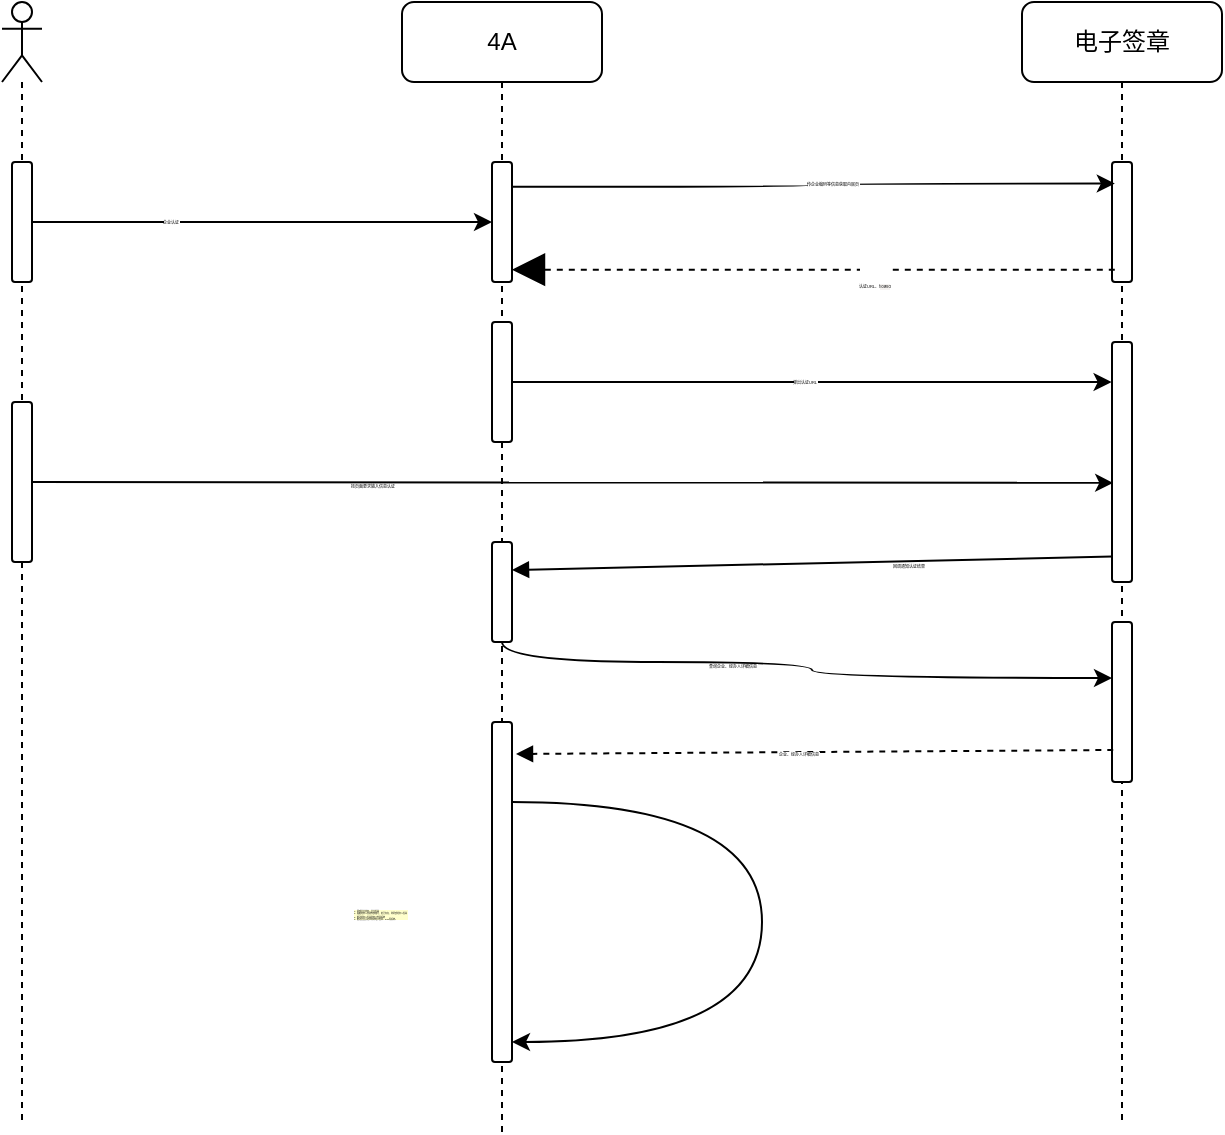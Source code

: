 <mxfile version="20.2.8" type="github" pages="2">
  <diagram id="C5RBs43oDa-KdzZeNtuy" name="企业认证流程">
    <mxGraphModel dx="1038" dy="611" grid="0" gridSize="10" guides="1" tooltips="1" connect="1" arrows="1" fold="1" page="0" pageScale="1" pageWidth="827" pageHeight="1169" math="0" shadow="0">
      <root>
        <mxCell id="WIyWlLk6GJQsqaUBKTNV-0" />
        <mxCell id="WIyWlLk6GJQsqaUBKTNV-1" parent="WIyWlLk6GJQsqaUBKTNV-0" />
        <mxCell id="xceOTYyBqCTmzoK6qaq5-3" value="4A" style="shape=umlLifeline;perimeter=lifelinePerimeter;whiteSpace=wrap;html=1;container=1;collapsible=0;recursiveResize=0;outlineConnect=0;rounded=1;" vertex="1" parent="WIyWlLk6GJQsqaUBKTNV-1">
          <mxGeometry x="300" y="50" width="100" height="565" as="geometry" />
        </mxCell>
        <mxCell id="xceOTYyBqCTmzoK6qaq5-9" value="" style="html=1;points=[];perimeter=orthogonalPerimeter;fontSize=2;rounded=1;" vertex="1" parent="xceOTYyBqCTmzoK6qaq5-3">
          <mxGeometry x="45" y="80" width="10" height="60" as="geometry" />
        </mxCell>
        <mxCell id="xceOTYyBqCTmzoK6qaq5-39" value="" style="html=1;points=[];perimeter=orthogonalPerimeter;fontSize=2;rounded=1;" vertex="1" parent="xceOTYyBqCTmzoK6qaq5-3">
          <mxGeometry x="45" y="160" width="10" height="60" as="geometry" />
        </mxCell>
        <mxCell id="xceOTYyBqCTmzoK6qaq5-48" value="" style="html=1;points=[];perimeter=orthogonalPerimeter;fontSize=2;rounded=1;" vertex="1" parent="xceOTYyBqCTmzoK6qaq5-3">
          <mxGeometry x="45" y="270" width="10" height="50" as="geometry" />
        </mxCell>
        <mxCell id="xceOTYyBqCTmzoK6qaq5-56" value="" style="html=1;points=[];perimeter=orthogonalPerimeter;fontSize=2;rounded=1;" vertex="1" parent="xceOTYyBqCTmzoK6qaq5-3">
          <mxGeometry x="45" y="360" width="10" height="170" as="geometry" />
        </mxCell>
        <mxCell id="xceOTYyBqCTmzoK6qaq5-62" style="edgeStyle=orthogonalEdgeStyle;rounded=1;orthogonalLoop=1;jettySize=auto;html=1;fontSize=2;curved=1;" edge="1" parent="xceOTYyBqCTmzoK6qaq5-3" source="xceOTYyBqCTmzoK6qaq5-56" target="xceOTYyBqCTmzoK6qaq5-56">
          <mxGeometry relative="1" as="geometry">
            <Array as="points">
              <mxPoint x="180" y="400" />
              <mxPoint x="180" y="520" />
            </Array>
          </mxGeometry>
        </mxCell>
        <mxCell id="xceOTYyBqCTmzoK6qaq5-5" value="" style="shape=umlLifeline;participant=umlActor;perimeter=lifelinePerimeter;whiteSpace=wrap;html=1;container=1;collapsible=0;recursiveResize=0;verticalAlign=top;spacingTop=36;outlineConnect=0;rounded=1;" vertex="1" parent="WIyWlLk6GJQsqaUBKTNV-1">
          <mxGeometry x="100" y="50" width="20" height="561" as="geometry" />
        </mxCell>
        <mxCell id="xceOTYyBqCTmzoK6qaq5-7" value="" style="html=1;points=[];perimeter=orthogonalPerimeter;fontSize=2;rounded=1;" vertex="1" parent="xceOTYyBqCTmzoK6qaq5-5">
          <mxGeometry x="5" y="80" width="10" height="60" as="geometry" />
        </mxCell>
        <mxCell id="xceOTYyBqCTmzoK6qaq5-18" value="" style="html=1;points=[];perimeter=orthogonalPerimeter;fontSize=2;rounded=1;" vertex="1" parent="xceOTYyBqCTmzoK6qaq5-5">
          <mxGeometry x="5" y="200" width="10" height="80" as="geometry" />
        </mxCell>
        <mxCell id="xceOTYyBqCTmzoK6qaq5-6" value="电子签章" style="shape=umlLifeline;perimeter=lifelinePerimeter;whiteSpace=wrap;html=1;container=1;collapsible=0;recursiveResize=0;outlineConnect=0;rounded=1;" vertex="1" parent="WIyWlLk6GJQsqaUBKTNV-1">
          <mxGeometry x="610" y="50" width="100" height="559" as="geometry" />
        </mxCell>
        <mxCell id="xceOTYyBqCTmzoK6qaq5-12" value="" style="html=1;points=[];perimeter=orthogonalPerimeter;fontSize=2;rounded=1;" vertex="1" parent="xceOTYyBqCTmzoK6qaq5-6">
          <mxGeometry x="45" y="80" width="10" height="60" as="geometry" />
        </mxCell>
        <mxCell id="xceOTYyBqCTmzoK6qaq5-41" value="" style="html=1;points=[];perimeter=orthogonalPerimeter;fontSize=2;rounded=1;" vertex="1" parent="xceOTYyBqCTmzoK6qaq5-6">
          <mxGeometry x="45" y="170" width="10" height="120" as="geometry" />
        </mxCell>
        <mxCell id="xceOTYyBqCTmzoK6qaq5-53" value="" style="html=1;points=[];perimeter=orthogonalPerimeter;fontSize=2;rounded=1;" vertex="1" parent="xceOTYyBqCTmzoK6qaq5-6">
          <mxGeometry x="45" y="310" width="10" height="80" as="geometry" />
        </mxCell>
        <mxCell id="xceOTYyBqCTmzoK6qaq5-10" value="" style="edgeStyle=orthogonalEdgeStyle;rounded=1;orthogonalLoop=1;jettySize=auto;html=1;fontSize=2;curved=1;" edge="1" parent="WIyWlLk6GJQsqaUBKTNV-1" source="xceOTYyBqCTmzoK6qaq5-7" target="xceOTYyBqCTmzoK6qaq5-9">
          <mxGeometry relative="1" as="geometry" />
        </mxCell>
        <mxCell id="xceOTYyBqCTmzoK6qaq5-11" value="企业认证" style="edgeLabel;html=1;align=center;verticalAlign=middle;resizable=0;points=[];fontSize=2;rounded=1;" vertex="1" connectable="0" parent="xceOTYyBqCTmzoK6qaq5-10">
          <mxGeometry x="-0.402" relative="1" as="geometry">
            <mxPoint as="offset" />
          </mxGeometry>
        </mxCell>
        <mxCell id="xceOTYyBqCTmzoK6qaq5-13" value="" style="edgeStyle=orthogonalEdgeStyle;rounded=1;orthogonalLoop=1;jettySize=auto;html=1;entryX=0.14;entryY=0.18;entryDx=0;entryDy=0;entryPerimeter=0;exitX=0.98;exitY=0.207;exitDx=0;exitDy=0;exitPerimeter=0;fontSize=2;curved=1;" edge="1" parent="WIyWlLk6GJQsqaUBKTNV-1" source="xceOTYyBqCTmzoK6qaq5-9" target="xceOTYyBqCTmzoK6qaq5-12">
          <mxGeometry relative="1" as="geometry" />
        </mxCell>
        <mxCell id="xceOTYyBqCTmzoK6qaq5-14" value="传企业编码等信息获取内嵌页" style="edgeLabel;html=1;align=center;verticalAlign=middle;resizable=0;points=[];fontSize=2;rounded=1;" vertex="1" connectable="0" parent="xceOTYyBqCTmzoK6qaq5-13">
          <mxGeometry x="-0.281" relative="1" as="geometry">
            <mxPoint x="51" y="-2" as="offset" />
          </mxGeometry>
        </mxCell>
        <mxCell id="xceOTYyBqCTmzoK6qaq5-40" style="edgeStyle=orthogonalEdgeStyle;rounded=1;orthogonalLoop=1;jettySize=auto;html=1;entryX=-0.02;entryY=0.167;entryDx=0;entryDy=0;entryPerimeter=0;fontSize=2;curved=1;" edge="1" parent="WIyWlLk6GJQsqaUBKTNV-1" source="xceOTYyBqCTmzoK6qaq5-39" target="xceOTYyBqCTmzoK6qaq5-41">
          <mxGeometry relative="1" as="geometry">
            <mxPoint x="520" y="250" as="targetPoint" />
          </mxGeometry>
        </mxCell>
        <mxCell id="xceOTYyBqCTmzoK6qaq5-42" value="弹出认证URL" style="edgeLabel;html=1;align=center;verticalAlign=middle;resizable=0;points=[];fontSize=2;rounded=1;" vertex="1" connectable="0" parent="xceOTYyBqCTmzoK6qaq5-40">
          <mxGeometry x="-0.228" y="2" relative="1" as="geometry">
            <mxPoint x="30" y="2" as="offset" />
          </mxGeometry>
        </mxCell>
        <mxCell id="xceOTYyBqCTmzoK6qaq5-46" style="edgeStyle=orthogonalEdgeStyle;rounded=1;orthogonalLoop=1;jettySize=auto;html=1;entryX=0.06;entryY=0.587;entryDx=0;entryDy=0;entryPerimeter=0;fontSize=2;curved=1;" edge="1" parent="WIyWlLk6GJQsqaUBKTNV-1" source="xceOTYyBqCTmzoK6qaq5-18" target="xceOTYyBqCTmzoK6qaq5-41">
          <mxGeometry relative="1" as="geometry">
            <mxPoint x="650" y="290" as="targetPoint" />
          </mxGeometry>
        </mxCell>
        <mxCell id="xceOTYyBqCTmzoK6qaq5-47" value="按页面要求输入信息认证" style="edgeLabel;html=1;align=center;verticalAlign=middle;resizable=0;points=[];fontSize=2;rounded=1;" vertex="1" connectable="0" parent="xceOTYyBqCTmzoK6qaq5-46">
          <mxGeometry x="-0.372" y="-2" relative="1" as="geometry">
            <mxPoint as="offset" />
          </mxGeometry>
        </mxCell>
        <mxCell id="xceOTYyBqCTmzoK6qaq5-54" style="edgeStyle=orthogonalEdgeStyle;rounded=1;orthogonalLoop=1;jettySize=auto;html=1;entryX=0;entryY=0.35;entryDx=0;entryDy=0;entryPerimeter=0;fontSize=2;curved=1;" edge="1" parent="WIyWlLk6GJQsqaUBKTNV-1" source="xceOTYyBqCTmzoK6qaq5-48" target="xceOTYyBqCTmzoK6qaq5-53">
          <mxGeometry relative="1" as="geometry">
            <Array as="points">
              <mxPoint x="350" y="380" />
              <mxPoint x="505" y="380" />
              <mxPoint x="505" y="388" />
            </Array>
          </mxGeometry>
        </mxCell>
        <mxCell id="xceOTYyBqCTmzoK6qaq5-55" value="查询企业、经办人详细信息" style="edgeLabel;html=1;align=center;verticalAlign=middle;resizable=0;points=[];fontSize=2;rounded=1;" vertex="1" connectable="0" parent="xceOTYyBqCTmzoK6qaq5-54">
          <mxGeometry x="-0.229" y="-2" relative="1" as="geometry">
            <mxPoint as="offset" />
          </mxGeometry>
        </mxCell>
        <mxCell id="xceOTYyBqCTmzoK6qaq5-60" value="" style="html=1;verticalAlign=bottom;labelBackgroundColor=none;endArrow=block;endFill=1;dashed=1;rounded=1;exitX=0.06;exitY=0.8;exitDx=0;exitDy=0;exitPerimeter=0;fontSize=2;curved=1;" edge="1" parent="WIyWlLk6GJQsqaUBKTNV-1" source="xceOTYyBqCTmzoK6qaq5-53">
          <mxGeometry width="160" relative="1" as="geometry">
            <mxPoint x="160" y="520" as="sourcePoint" />
            <mxPoint x="357" y="426" as="targetPoint" />
          </mxGeometry>
        </mxCell>
        <mxCell id="xceOTYyBqCTmzoK6qaq5-61" value="企业、经办人详细信息" style="edgeLabel;html=1;align=center;verticalAlign=middle;resizable=0;points=[];fontSize=2;rounded=1;" vertex="1" connectable="0" parent="xceOTYyBqCTmzoK6qaq5-60">
          <mxGeometry x="0.057" y="1" relative="1" as="geometry">
            <mxPoint as="offset" />
          </mxGeometry>
        </mxCell>
        <mxCell id="xceOTYyBqCTmzoK6qaq5-63" value="&lt;font style=&quot;font-size: 1px;&quot;&gt;1、更新企业状态、企业信息&lt;br style=&quot;font-size: 1px;&quot;&gt;2、根据经办人创建外部账号，若已存在，则更新经办人信息&lt;br&gt;3、推送经办人信息到电子签章系统&lt;br&gt;4、推送企业认证状态到电子签章、pms等系统。&lt;br&gt;&lt;/font&gt;" style="text;html=1;align=left;verticalAlign=middle;resizable=0;points=[];autosize=1;strokeColor=none;fillColor=none;fontSize=1;fontStyle=0;labelBackgroundColor=#FFFFCC;rounded=1;" vertex="1" parent="WIyWlLk6GJQsqaUBKTNV-1">
          <mxGeometry x="274" y="477" width="273" height="57" as="geometry" />
        </mxCell>
        <mxCell id="xceOTYyBqCTmzoK6qaq5-64" value="" style="html=1;verticalAlign=bottom;labelBackgroundColor=none;endArrow=block;endFill=1;rounded=1;fontSize=1;exitX=0;exitY=0.894;exitDx=0;exitDy=0;exitPerimeter=0;entryX=1;entryY=0.28;entryDx=0;entryDy=0;entryPerimeter=0;curved=1;" edge="1" parent="WIyWlLk6GJQsqaUBKTNV-1" source="xceOTYyBqCTmzoK6qaq5-41" target="xceOTYyBqCTmzoK6qaq5-48">
          <mxGeometry width="160" relative="1" as="geometry">
            <mxPoint x="165" y="364" as="sourcePoint" />
            <mxPoint x="325" y="364" as="targetPoint" />
          </mxGeometry>
        </mxCell>
        <mxCell id="xceOTYyBqCTmzoK6qaq5-65" value="&lt;span style=&quot;font-size: 2px;&quot;&gt;回调通知认证结果&lt;/span&gt;" style="edgeLabel;html=1;align=center;verticalAlign=middle;resizable=0;points=[];fontSize=1;rounded=1;" vertex="1" connectable="0" parent="xceOTYyBqCTmzoK6qaq5-64">
          <mxGeometry x="-0.321" y="2" relative="1" as="geometry">
            <mxPoint as="offset" />
          </mxGeometry>
        </mxCell>
        <mxCell id="nPjqlfrQYjqVTmDzhv12-0" value="" style="html=1;verticalAlign=bottom;labelBackgroundColor=none;endArrow=block;endFill=1;dashed=1;rounded=1;fontSize=12;startSize=14;endSize=14;exitX=0.14;exitY=0.897;exitDx=0;exitDy=0;exitPerimeter=0;" edge="1" parent="WIyWlLk6GJQsqaUBKTNV-1" source="xceOTYyBqCTmzoK6qaq5-12" target="xceOTYyBqCTmzoK6qaq5-9">
          <mxGeometry width="160" relative="1" as="geometry">
            <mxPoint x="656" y="177" as="sourcePoint" />
            <mxPoint x="827" y="177" as="targetPoint" />
          </mxGeometry>
        </mxCell>
        <mxCell id="nPjqlfrQYjqVTmDzhv12-1" value="&lt;span style=&quot;font-size: 2px;&quot;&gt;认证URL、&lt;/span&gt;&lt;span style=&quot;font-size: 2px; font-family: &amp;quot;Pingfang SC&amp;quot;, &amp;quot;Helvetica neue&amp;quot;, Arial, &amp;quot;Hiragino Sans gb&amp;quot;, &amp;quot;Microsoft Yahei&amp;quot;, Simsun, sans-serif; letter-spacing: 0.12px; text-align: left; background-color: rgb(245, 242, 240);&quot;&gt;flowId&lt;/span&gt;" style="edgeLabel;html=1;align=center;verticalAlign=middle;resizable=0;points=[];fontSize=16;" vertex="1" connectable="0" parent="nPjqlfrQYjqVTmDzhv12-0">
          <mxGeometry x="-0.198" y="3" relative="1" as="geometry">
            <mxPoint as="offset" />
          </mxGeometry>
        </mxCell>
      </root>
    </mxGraphModel>
  </diagram>
  <diagram id="YyrooUNvBGex4DRZSpYs" name="外部人员认证流程">
    <mxGraphModel dx="865" dy="509" grid="0" gridSize="10" guides="1" tooltips="1" connect="1" arrows="1" fold="1" page="0" pageScale="1" pageWidth="827" pageHeight="1169" math="0" shadow="0">
      <root>
        <mxCell id="0" />
        <mxCell id="1" parent="0" />
        <mxCell id="5nCTGtRs4uEZQ8u1A9RU-1" value="4A" style="shape=umlLifeline;perimeter=lifelinePerimeter;whiteSpace=wrap;html=1;container=1;collapsible=0;recursiveResize=0;outlineConnect=0;rounded=1;" vertex="1" parent="1">
          <mxGeometry x="300" y="50" width="100" height="492" as="geometry" />
        </mxCell>
        <mxCell id="5nCTGtRs4uEZQ8u1A9RU-2" value="" style="html=1;points=[];perimeter=orthogonalPerimeter;fontSize=2;rounded=1;" vertex="1" parent="5nCTGtRs4uEZQ8u1A9RU-1">
          <mxGeometry x="45" y="80" width="10" height="60" as="geometry" />
        </mxCell>
        <mxCell id="5nCTGtRs4uEZQ8u1A9RU-3" value="" style="html=1;points=[];perimeter=orthogonalPerimeter;fontSize=2;rounded=1;" vertex="1" parent="5nCTGtRs4uEZQ8u1A9RU-1">
          <mxGeometry x="45" y="160" width="10" height="60" as="geometry" />
        </mxCell>
        <mxCell id="5nCTGtRs4uEZQ8u1A9RU-4" value="" style="html=1;points=[];perimeter=orthogonalPerimeter;fontSize=2;rounded=1;" vertex="1" parent="5nCTGtRs4uEZQ8u1A9RU-1">
          <mxGeometry x="45" y="270" width="10" height="199" as="geometry" />
        </mxCell>
        <mxCell id="5nCTGtRs4uEZQ8u1A9RU-6" style="edgeStyle=orthogonalEdgeStyle;rounded=1;orthogonalLoop=1;jettySize=auto;html=1;fontSize=2;" edge="1" parent="5nCTGtRs4uEZQ8u1A9RU-1">
          <mxGeometry relative="1" as="geometry">
            <Array as="points">
              <mxPoint x="180" y="307" />
              <mxPoint x="180" y="403" />
            </Array>
            <mxPoint x="55" y="307" as="sourcePoint" />
            <mxPoint x="55" y="403" as="targetPoint" />
          </mxGeometry>
        </mxCell>
        <mxCell id="5nCTGtRs4uEZQ8u1A9RU-7" value="" style="shape=umlLifeline;participant=umlActor;perimeter=lifelinePerimeter;whiteSpace=wrap;html=1;container=1;collapsible=0;recursiveResize=0;verticalAlign=top;spacingTop=36;outlineConnect=0;rounded=1;" vertex="1" parent="1">
          <mxGeometry x="100" y="50" width="20" height="485" as="geometry" />
        </mxCell>
        <mxCell id="5nCTGtRs4uEZQ8u1A9RU-8" value="" style="html=1;points=[];perimeter=orthogonalPerimeter;fontSize=2;rounded=1;" vertex="1" parent="5nCTGtRs4uEZQ8u1A9RU-7">
          <mxGeometry x="5" y="80" width="10" height="60" as="geometry" />
        </mxCell>
        <mxCell id="5nCTGtRs4uEZQ8u1A9RU-9" value="" style="html=1;points=[];perimeter=orthogonalPerimeter;fontSize=2;rounded=1;" vertex="1" parent="5nCTGtRs4uEZQ8u1A9RU-7">
          <mxGeometry x="5" y="200" width="10" height="80" as="geometry" />
        </mxCell>
        <mxCell id="5nCTGtRs4uEZQ8u1A9RU-10" value="电子签章" style="shape=umlLifeline;perimeter=lifelinePerimeter;whiteSpace=wrap;html=1;container=1;collapsible=0;recursiveResize=0;outlineConnect=0;rounded=1;" vertex="1" parent="1">
          <mxGeometry x="610" y="50" width="100" height="502" as="geometry" />
        </mxCell>
        <mxCell id="5nCTGtRs4uEZQ8u1A9RU-11" value="" style="html=1;points=[];perimeter=orthogonalPerimeter;fontSize=2;rounded=1;" vertex="1" parent="5nCTGtRs4uEZQ8u1A9RU-10">
          <mxGeometry x="45" y="80" width="10" height="60" as="geometry" />
        </mxCell>
        <mxCell id="5nCTGtRs4uEZQ8u1A9RU-12" value="" style="html=1;points=[];perimeter=orthogonalPerimeter;fontSize=2;rounded=1;" vertex="1" parent="5nCTGtRs4uEZQ8u1A9RU-10">
          <mxGeometry x="45" y="170" width="10" height="120" as="geometry" />
        </mxCell>
        <mxCell id="5nCTGtRs4uEZQ8u1A9RU-14" value="" style="edgeStyle=orthogonalEdgeStyle;rounded=1;orthogonalLoop=1;jettySize=auto;html=1;fontSize=2;" edge="1" parent="1" source="5nCTGtRs4uEZQ8u1A9RU-8" target="5nCTGtRs4uEZQ8u1A9RU-2">
          <mxGeometry relative="1" as="geometry">
            <Array as="points">
              <mxPoint x="180" y="160" />
              <mxPoint x="180" y="160" />
            </Array>
          </mxGeometry>
        </mxCell>
        <mxCell id="5nCTGtRs4uEZQ8u1A9RU-15" value="人员认证" style="edgeLabel;html=1;align=center;verticalAlign=middle;resizable=0;points=[];fontSize=2;rounded=1;" vertex="1" connectable="0" parent="5nCTGtRs4uEZQ8u1A9RU-14">
          <mxGeometry x="-0.402" relative="1" as="geometry">
            <mxPoint as="offset" />
          </mxGeometry>
        </mxCell>
        <mxCell id="5nCTGtRs4uEZQ8u1A9RU-16" value="" style="edgeStyle=orthogonalEdgeStyle;rounded=1;orthogonalLoop=1;jettySize=auto;html=1;entryX=0.14;entryY=0.18;entryDx=0;entryDy=0;entryPerimeter=0;exitX=0.98;exitY=0.207;exitDx=0;exitDy=0;exitPerimeter=0;fontSize=2;" edge="1" parent="1" source="5nCTGtRs4uEZQ8u1A9RU-2" target="5nCTGtRs4uEZQ8u1A9RU-11">
          <mxGeometry relative="1" as="geometry" />
        </mxCell>
        <mxCell id="5nCTGtRs4uEZQ8u1A9RU-17" value="传人员身份证等信息获取内嵌页" style="edgeLabel;html=1;align=center;verticalAlign=middle;resizable=0;points=[];fontSize=2;rounded=1;" vertex="1" connectable="0" parent="5nCTGtRs4uEZQ8u1A9RU-16">
          <mxGeometry x="-0.281" relative="1" as="geometry">
            <mxPoint x="51" y="-2" as="offset" />
          </mxGeometry>
        </mxCell>
        <mxCell id="5nCTGtRs4uEZQ8u1A9RU-19" value="认证URL、&lt;span style=&quot;font-family: &amp;quot;Pingfang SC&amp;quot;, &amp;quot;Helvetica neue&amp;quot;, Arial, &amp;quot;Hiragino Sans gb&amp;quot;, &amp;quot;Microsoft Yahei&amp;quot;, Simsun, sans-serif; font-size: 2px; letter-spacing: 0.12px; text-align: left; background-color: rgb(245, 242, 240);&quot;&gt;flowId&lt;/span&gt;" style="text;html=1;align=center;verticalAlign=middle;resizable=0;points=[];autosize=1;strokeColor=none;fillColor=none;fontSize=2;rounded=1;" vertex="1" parent="1">
          <mxGeometry x="460" y="179" width="100" height="20" as="geometry" />
        </mxCell>
        <mxCell id="5nCTGtRs4uEZQ8u1A9RU-20" style="edgeStyle=orthogonalEdgeStyle;rounded=1;orthogonalLoop=1;jettySize=auto;html=1;entryX=-0.02;entryY=0.167;entryDx=0;entryDy=0;entryPerimeter=0;fontSize=2;" edge="1" parent="1" source="5nCTGtRs4uEZQ8u1A9RU-3" target="5nCTGtRs4uEZQ8u1A9RU-12">
          <mxGeometry relative="1" as="geometry">
            <mxPoint x="520" y="250" as="targetPoint" />
          </mxGeometry>
        </mxCell>
        <mxCell id="5nCTGtRs4uEZQ8u1A9RU-21" value="弹出认证URL" style="edgeLabel;html=1;align=center;verticalAlign=middle;resizable=0;points=[];fontSize=2;rounded=1;" vertex="1" connectable="0" parent="5nCTGtRs4uEZQ8u1A9RU-20">
          <mxGeometry x="-0.228" y="2" relative="1" as="geometry">
            <mxPoint as="offset" />
          </mxGeometry>
        </mxCell>
        <mxCell id="5nCTGtRs4uEZQ8u1A9RU-22" style="edgeStyle=orthogonalEdgeStyle;rounded=1;orthogonalLoop=1;jettySize=auto;html=1;entryX=0.06;entryY=0.587;entryDx=0;entryDy=0;entryPerimeter=0;fontSize=2;" edge="1" parent="1" source="5nCTGtRs4uEZQ8u1A9RU-9" target="5nCTGtRs4uEZQ8u1A9RU-12">
          <mxGeometry relative="1" as="geometry">
            <mxPoint x="650" y="290" as="targetPoint" />
          </mxGeometry>
        </mxCell>
        <mxCell id="5nCTGtRs4uEZQ8u1A9RU-23" value="按页面要求输入信息认证" style="edgeLabel;html=1;align=center;verticalAlign=middle;resizable=0;points=[];fontSize=2;rounded=1;" vertex="1" connectable="0" parent="5nCTGtRs4uEZQ8u1A9RU-22">
          <mxGeometry x="-0.372" y="-2" relative="1" as="geometry">
            <mxPoint as="offset" />
          </mxGeometry>
        </mxCell>
        <mxCell id="5nCTGtRs4uEZQ8u1A9RU-28" value="&lt;font style=&quot;font-size: 1px;&quot;&gt;1、更新人员认证状态&lt;br style=&quot;font-size: 1px;&quot;&gt;2、根据人员创建外部账号；&lt;br&gt;&lt;/font&gt;" style="text;html=1;align=left;verticalAlign=middle;resizable=0;points=[];autosize=1;strokeColor=none;fillColor=none;fontSize=1;fontStyle=0;labelBackgroundColor=#FFFFCC;rounded=1;" vertex="1" parent="1">
          <mxGeometry x="360" y="388" width="139" height="34" as="geometry" />
        </mxCell>
        <mxCell id="5nCTGtRs4uEZQ8u1A9RU-29" value="" style="html=1;verticalAlign=bottom;labelBackgroundColor=none;endArrow=block;endFill=1;rounded=1;fontSize=1;exitX=0;exitY=0.894;exitDx=0;exitDy=0;exitPerimeter=0;" edge="1" parent="1" source="5nCTGtRs4uEZQ8u1A9RU-12" target="5nCTGtRs4uEZQ8u1A9RU-4">
          <mxGeometry width="160" relative="1" as="geometry">
            <mxPoint x="165" y="364" as="sourcePoint" />
            <mxPoint x="325" y="364" as="targetPoint" />
          </mxGeometry>
        </mxCell>
        <mxCell id="5nCTGtRs4uEZQ8u1A9RU-30" value="&lt;span style=&quot;font-size: 2px;&quot;&gt;回调通知认证结果&lt;/span&gt;" style="edgeLabel;html=1;align=center;verticalAlign=middle;resizable=0;points=[];fontSize=1;rounded=1;" vertex="1" connectable="0" parent="5nCTGtRs4uEZQ8u1A9RU-29">
          <mxGeometry x="-0.321" y="2" relative="1" as="geometry">
            <mxPoint as="offset" />
          </mxGeometry>
        </mxCell>
        <mxCell id="XuGQG2oDIOtp6NOxGEbq-1" value="" style="html=1;verticalAlign=bottom;labelBackgroundColor=none;endArrow=classicThin;endFill=1;dashed=1;rounded=1;fontSize=12;startSize=14;endSize=14;exitX=-0.2;exitY=0.878;exitDx=0;exitDy=0;exitPerimeter=0;entryX=1.056;entryY=0.898;entryDx=0;entryDy=0;entryPerimeter=0;" edge="1" parent="1" source="5nCTGtRs4uEZQ8u1A9RU-11" target="5nCTGtRs4uEZQ8u1A9RU-2">
          <mxGeometry width="160" relative="1" as="geometry">
            <mxPoint x="417" y="120" as="sourcePoint" />
            <mxPoint x="362" y="171" as="targetPoint" />
          </mxGeometry>
        </mxCell>
      </root>
    </mxGraphModel>
  </diagram>
</mxfile>
